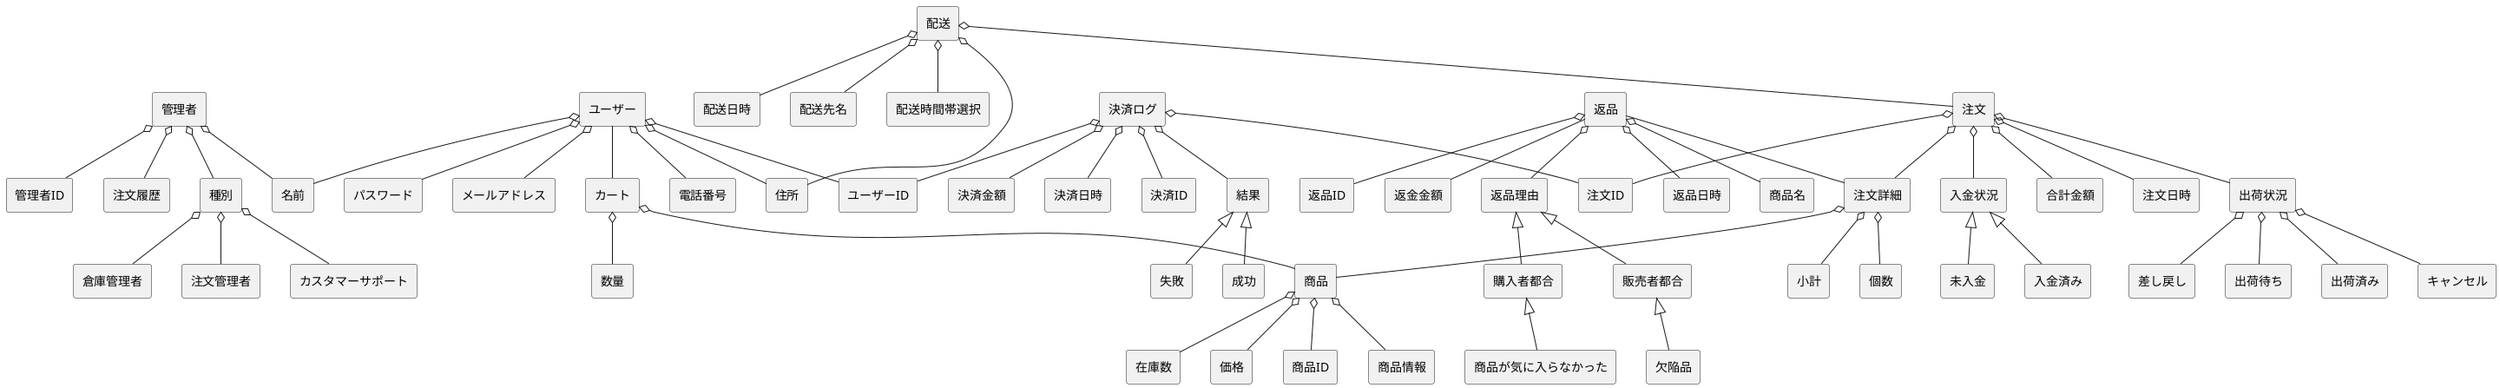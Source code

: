 @startuml bbショップドメインモデル図
skinparam componentStyle rectangle

[管理者] o-- [管理者ID]
[管理者] o-- [注文履歴]
[管理者] o-- [名前]
' [管理者] -- [返品]
[管理者] o-- [種別]
[種別] o-- [倉庫管理者]
[種別] o-- [注文管理者]
[種別] o-- [カスタマーサポート]
[ユーザー] o-- [ユーザーID]
[ユーザー] o-- [パスワード]
[ユーザー] o-- [名前]
[ユーザー] o-- [住所]
[ユーザー] o-- [メールアドレス]
[ユーザー] o-- [電話番号]
[ユーザー] -- [カート]

' 注文
[注文] o-- [合計金額]
[注文] o-- [注文ID]
[注文] o-- [注文日時]
[注文] o-- [注文詳細]
[注文] o-- [出荷状況]
[注文] o-- [入金状況]

' 入金状況
[入金状況] <|-- [入金済み]
[入金状況] <|-- [未入金]


' 注文詳細
[注文詳細] o-- [商品]
[注文詳細] o-- [個数]
[注文詳細] o-- [小計]


' 配送
[配送] o-- [注文]
[配送] o-- [住所]
[配送] o-- [配送日時]
[配送] o-- [配送先名]
[配送] o-- [配送時間帯選択]

' カート
[カート] o-- [数量]
[カート] o-- [商品]

' 商品
[商品] o-- [商品ID]
[商品] o-- [商品情報]
[商品] o-- [在庫数]
[商品] o-- [価格]

' 返品
[返品] o-- [返品理由]
[返品] o-- [返品ID]
[返品] o-- [返品日時]
[返品] o-- [商品名]
' [返品] o-- [注文ID]注文詳細でいいのかも
[返品] -- [返金金額]
[返品] -- [注文詳細]

' 返品理由
[返品理由] <|-- [販売者都合]
[返品理由] <|-- [購入者都合]

' 販売者都合
[販売者都合] <|-- [欠陥品]

' 購入者都合
[購入者都合] <|-- [商品が気に入らなかった]

' 返金
' [返金] o-- [返金金額]

' 注文履歴
' [注文履歴] o-- [決済金額]
' [注文履歴] o-- [注文ID]
' [注文履歴] o-- [注文日時]
' 注文も出るにすでに含まれるかも


' 出荷状況確認
' [出荷状況] o-- [出荷準備中]
[出荷状況] o-- [出荷待ち]
[出荷状況] o-- [出荷済み]
[出荷状況] o-- [キャンセル]
[出荷状況] o-- [差し戻し]

' 決済ログ
[決済ログ] o-- [決済ID]
[決済ログ] o-- [注文ID]
[決済ログ] o-- [ユーザーID]
[決済ログ] o-- [決済金額]
[決済ログ] o-- [決済日時]
[決済ログ] o-- [結果]
[結果] <|-- [成功] 
[結果] <|-- [失敗]







@enduml